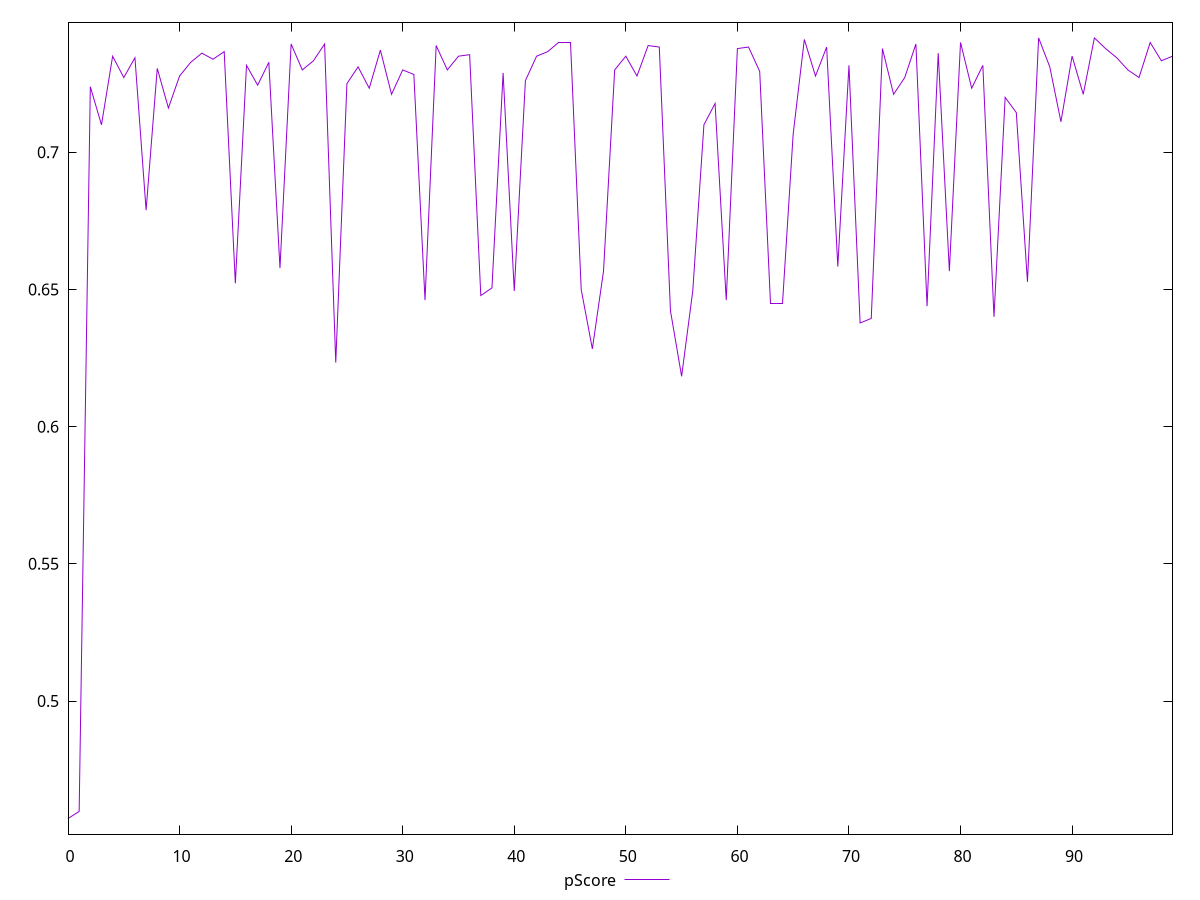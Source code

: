 reset

$pScore <<EOF
0 0.4571764705882353
1 0.45976470588235296
2 0.7238888888888889
3 0.71
4 0.735
5 0.7272222222222222
6 0.7344444444444445
7 0.6788888888888889
8 0.7305555555555555
9 0.7161111111111111
10 0.7277777777777777
11 0.7327777777777778
12 0.7361111111111112
13 0.7338888888888889
14 0.7366666666666667
15 0.6522222222222223
16 0.7316666666666667
17 0.7244444444444444
18 0.7327777777777778
19 0.6577777777777778
20 0.7394444444444445
21 0.73
22 0.7333333333333333
23 0.7394444444444445
24 0.6233333333333333
25 0.725
26 0.7311111111111112
27 0.7233333333333334
28 0.7372222222222222
29 0.7211111111111111
30 0.73
31 0.7283333333333333
32 0.6461111111111111
33 0.7388888888888889
34 0.73
35 0.735
36 0.7355555555555555
37 0.6477777777777778
38 0.6505555555555556
39 0.7288888888888889
40 0.6494444444444445
41 0.7261111111111112
42 0.735
43 0.7366666666666667
44 0.74
45 0.74
46 0.65
47 0.6283333333333333
48 0.6566666666666666
49 0.73
50 0.735
51 0.7277777777777777
52 0.7388888888888889
53 0.7383333333333333
54 0.6422222222222222
55 0.6183333333333334
56 0.6494444444444445
57 0.71
58 0.7177777777777777
59 0.6461111111111111
60 0.7377777777777778
61 0.7383333333333333
62 0.7294444444444445
63 0.645
64 0.645
65 0.7066666666666667
66 0.7411111111111112
67 0.7277777777777777
68 0.7383333333333333
69 0.6583333333333333
70 0.7316666666666667
71 0.6377777777777778
72 0.6394444444444445
73 0.7377777777777778
74 0.7211111111111111
75 0.7272222222222222
76 0.7394444444444445
77 0.6438888888888888
78 0.7361111111111112
79 0.6566666666666666
80 0.74
81 0.7233333333333334
82 0.7316666666666667
83 0.64
84 0.72
85 0.7144444444444444
86 0.6527777777777778
87 0.7416666666666667
88 0.7311111111111112
89 0.7111111111111111
90 0.735
91 0.7211111111111111
92 0.7416666666666667
93 0.7377777777777778
94 0.7344444444444445
95 0.73
96 0.7272222222222222
97 0.74
98 0.7333333333333333
99 0.735
EOF

set key outside below
set xrange [0:99]
set yrange [0.45148666666666665:0.7473564705882353]
set trange [0.45148666666666665:0.7473564705882353]
set terminal svg size 640, 500 enhanced background rgb 'white'
set output "report_00017_2021-02-10T15-08-03.406Z/render-blocking-resources/samples/pages+cached+noadtech/pScore/values.svg"

plot $pScore title "pScore" with line

reset
